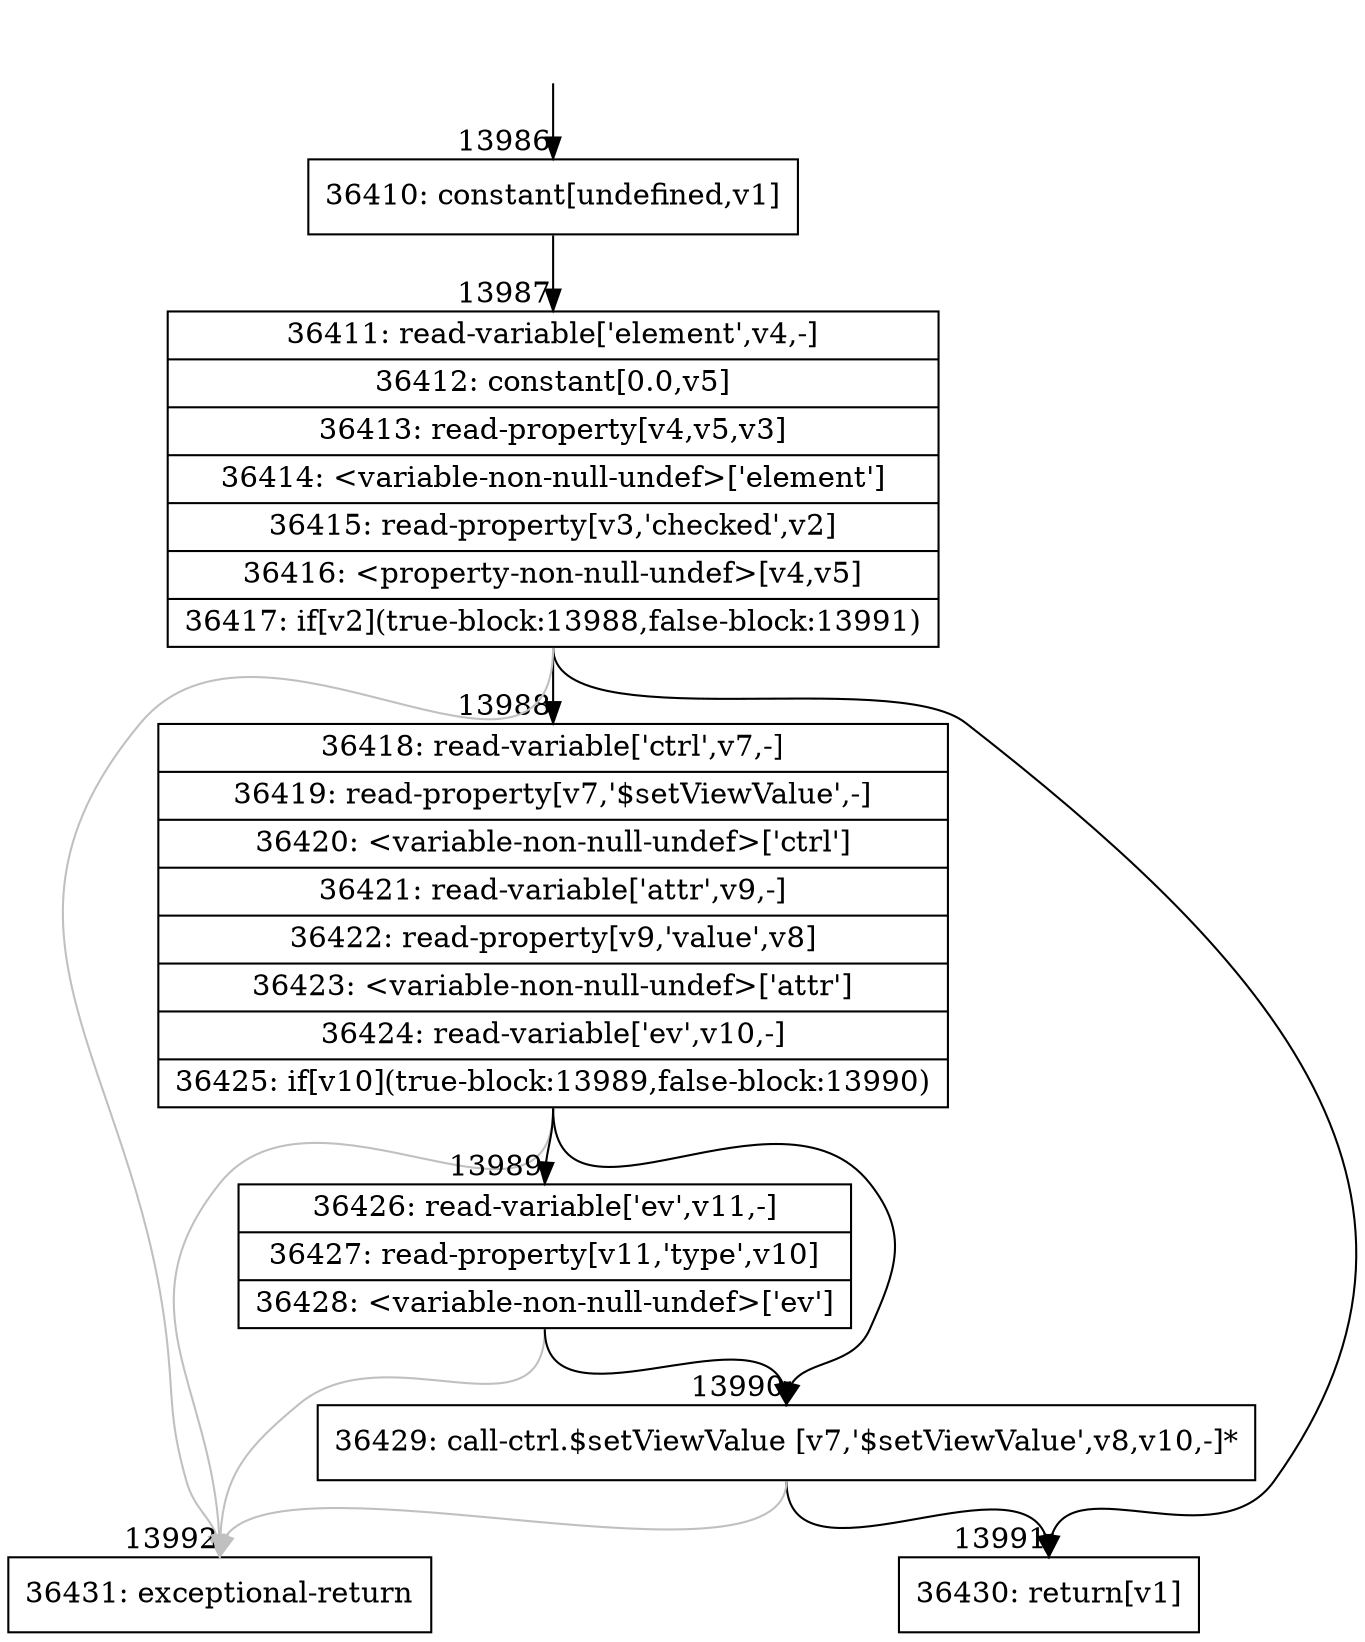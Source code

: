 digraph {
rankdir="TD"
BB_entry1091[shape=none,label=""];
BB_entry1091 -> BB13986 [tailport=s, headport=n, headlabel="    13986"]
BB13986 [shape=record label="{36410: constant[undefined,v1]}" ] 
BB13986 -> BB13987 [tailport=s, headport=n, headlabel="      13987"]
BB13987 [shape=record label="{36411: read-variable['element',v4,-]|36412: constant[0.0,v5]|36413: read-property[v4,v5,v3]|36414: \<variable-non-null-undef\>['element']|36415: read-property[v3,'checked',v2]|36416: \<property-non-null-undef\>[v4,v5]|36417: if[v2](true-block:13988,false-block:13991)}" ] 
BB13987 -> BB13988 [tailport=s, headport=n, headlabel="      13988"]
BB13987 -> BB13991 [tailport=s, headport=n, headlabel="      13991"]
BB13987 -> BB13992 [tailport=s, headport=n, color=gray, headlabel="      13992"]
BB13988 [shape=record label="{36418: read-variable['ctrl',v7,-]|36419: read-property[v7,'$setViewValue',-]|36420: \<variable-non-null-undef\>['ctrl']|36421: read-variable['attr',v9,-]|36422: read-property[v9,'value',v8]|36423: \<variable-non-null-undef\>['attr']|36424: read-variable['ev',v10,-]|36425: if[v10](true-block:13989,false-block:13990)}" ] 
BB13988 -> BB13990 [tailport=s, headport=n, headlabel="      13990"]
BB13988 -> BB13989 [tailport=s, headport=n, headlabel="      13989"]
BB13988 -> BB13992 [tailport=s, headport=n, color=gray]
BB13989 [shape=record label="{36426: read-variable['ev',v11,-]|36427: read-property[v11,'type',v10]|36428: \<variable-non-null-undef\>['ev']}" ] 
BB13989 -> BB13990 [tailport=s, headport=n]
BB13989 -> BB13992 [tailport=s, headport=n, color=gray]
BB13990 [shape=record label="{36429: call-ctrl.$setViewValue [v7,'$setViewValue',v8,v10,-]*}" ] 
BB13990 -> BB13991 [tailport=s, headport=n]
BB13990 -> BB13992 [tailport=s, headport=n, color=gray]
BB13991 [shape=record label="{36430: return[v1]}" ] 
BB13992 [shape=record label="{36431: exceptional-return}" ] 
//#$~ 21767
}
